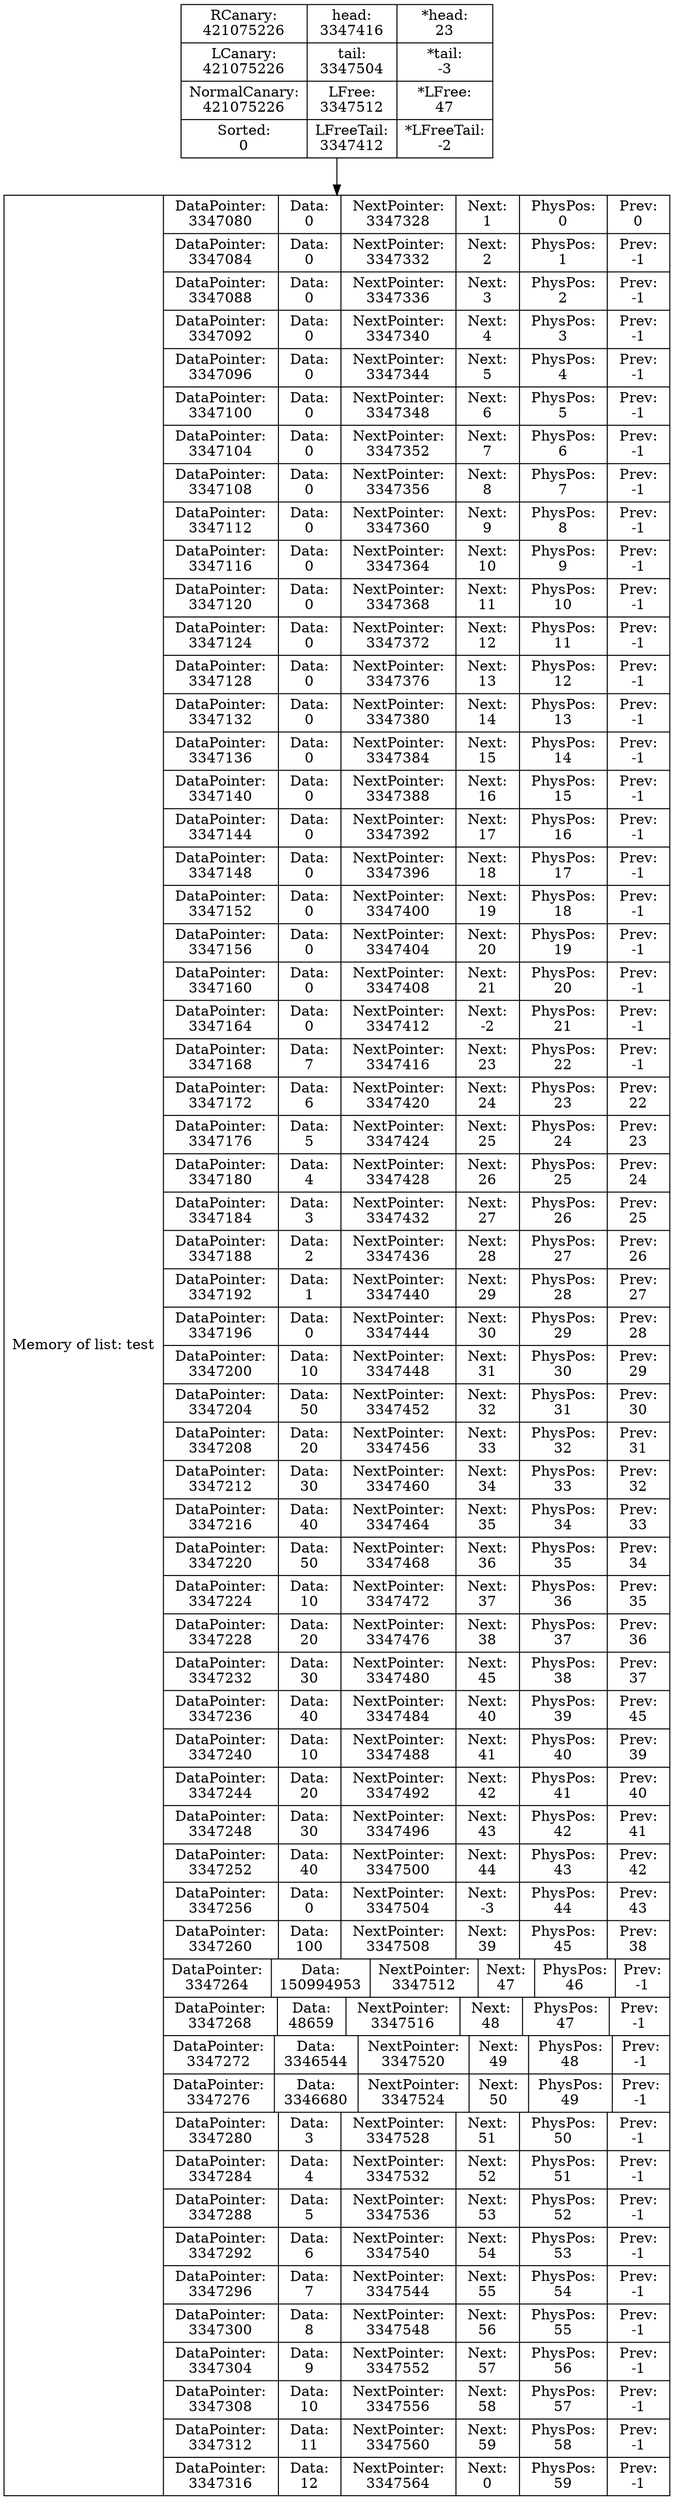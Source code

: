 digraph G{
data [shape=record,label="{Memory of list: test} | {{DataPointer:\n3347080 | Data:\n0 | NextPointer:\n3347328 | Next:\n1 | PhysPos:\n0 | Prev:\n0}
| {DataPointer:\n3347084 | Data:\n0 | NextPointer:\n3347332 | Next:\n2 | PhysPos:\n1 | Prev:\n-1}
| {DataPointer:\n3347088 | Data:\n0 | NextPointer:\n3347336 | Next:\n3 | PhysPos:\n2 | Prev:\n-1}
| {DataPointer:\n3347092 | Data:\n0 | NextPointer:\n3347340 | Next:\n4 | PhysPos:\n3 | Prev:\n-1}
| {DataPointer:\n3347096 | Data:\n0 | NextPointer:\n3347344 | Next:\n5 | PhysPos:\n4 | Prev:\n-1}
| {DataPointer:\n3347100 | Data:\n0 | NextPointer:\n3347348 | Next:\n6 | PhysPos:\n5 | Prev:\n-1}
| {DataPointer:\n3347104 | Data:\n0 | NextPointer:\n3347352 | Next:\n7 | PhysPos:\n6 | Prev:\n-1}
| {DataPointer:\n3347108 | Data:\n0 | NextPointer:\n3347356 | Next:\n8 | PhysPos:\n7 | Prev:\n-1}
| {DataPointer:\n3347112 | Data:\n0 | NextPointer:\n3347360 | Next:\n9 | PhysPos:\n8 | Prev:\n-1}
| {DataPointer:\n3347116 | Data:\n0 | NextPointer:\n3347364 | Next:\n10 | PhysPos:\n9 | Prev:\n-1}
| {DataPointer:\n3347120 | Data:\n0 | NextPointer:\n3347368 | Next:\n11 | PhysPos:\n10 | Prev:\n-1}
| {DataPointer:\n3347124 | Data:\n0 | NextPointer:\n3347372 | Next:\n12 | PhysPos:\n11 | Prev:\n-1}
| {DataPointer:\n3347128 | Data:\n0 | NextPointer:\n3347376 | Next:\n13 | PhysPos:\n12 | Prev:\n-1}
| {DataPointer:\n3347132 | Data:\n0 | NextPointer:\n3347380 | Next:\n14 | PhysPos:\n13 | Prev:\n-1}
| {DataPointer:\n3347136 | Data:\n0 | NextPointer:\n3347384 | Next:\n15 | PhysPos:\n14 | Prev:\n-1}
| {DataPointer:\n3347140 | Data:\n0 | NextPointer:\n3347388 | Next:\n16 | PhysPos:\n15 | Prev:\n-1}
| {DataPointer:\n3347144 | Data:\n0 | NextPointer:\n3347392 | Next:\n17 | PhysPos:\n16 | Prev:\n-1}
| {DataPointer:\n3347148 | Data:\n0 | NextPointer:\n3347396 | Next:\n18 | PhysPos:\n17 | Prev:\n-1}
| {DataPointer:\n3347152 | Data:\n0 | NextPointer:\n3347400 | Next:\n19 | PhysPos:\n18 | Prev:\n-1}
| {DataPointer:\n3347156 | Data:\n0 | NextPointer:\n3347404 | Next:\n20 | PhysPos:\n19 | Prev:\n-1}
| {DataPointer:\n3347160 | Data:\n0 | NextPointer:\n3347408 | Next:\n21 | PhysPos:\n20 | Prev:\n-1}
| {DataPointer:\n3347164 | Data:\n0 | NextPointer:\n3347412 | Next:\n-2 | PhysPos:\n21 | Prev:\n-1}
| {DataPointer:\n3347168 | Data:\n7 | NextPointer:\n3347416 | Next:\n23 | PhysPos:\n22 | Prev:\n-1}
| {DataPointer:\n3347172 | Data:\n6 | NextPointer:\n3347420 | Next:\n24 | PhysPos:\n23 | Prev:\n22}
| {DataPointer:\n3347176 | Data:\n5 | NextPointer:\n3347424 | Next:\n25 | PhysPos:\n24 | Prev:\n23}
| {DataPointer:\n3347180 | Data:\n4 | NextPointer:\n3347428 | Next:\n26 | PhysPos:\n25 | Prev:\n24}
| {DataPointer:\n3347184 | Data:\n3 | NextPointer:\n3347432 | Next:\n27 | PhysPos:\n26 | Prev:\n25}
| {DataPointer:\n3347188 | Data:\n2 | NextPointer:\n3347436 | Next:\n28 | PhysPos:\n27 | Prev:\n26}
| {DataPointer:\n3347192 | Data:\n1 | NextPointer:\n3347440 | Next:\n29 | PhysPos:\n28 | Prev:\n27}
| {DataPointer:\n3347196 | Data:\n0 | NextPointer:\n3347444 | Next:\n30 | PhysPos:\n29 | Prev:\n28}
| {DataPointer:\n3347200 | Data:\n10 | NextPointer:\n3347448 | Next:\n31 | PhysPos:\n30 | Prev:\n29}
| {DataPointer:\n3347204 | Data:\n50 | NextPointer:\n3347452 | Next:\n32 | PhysPos:\n31 | Prev:\n30}
| {DataPointer:\n3347208 | Data:\n20 | NextPointer:\n3347456 | Next:\n33 | PhysPos:\n32 | Prev:\n31}
| {DataPointer:\n3347212 | Data:\n30 | NextPointer:\n3347460 | Next:\n34 | PhysPos:\n33 | Prev:\n32}
| {DataPointer:\n3347216 | Data:\n40 | NextPointer:\n3347464 | Next:\n35 | PhysPos:\n34 | Prev:\n33}
| {DataPointer:\n3347220 | Data:\n50 | NextPointer:\n3347468 | Next:\n36 | PhysPos:\n35 | Prev:\n34}
| {DataPointer:\n3347224 | Data:\n10 | NextPointer:\n3347472 | Next:\n37 | PhysPos:\n36 | Prev:\n35}
| {DataPointer:\n3347228 | Data:\n20 | NextPointer:\n3347476 | Next:\n38 | PhysPos:\n37 | Prev:\n36}
| {DataPointer:\n3347232 | Data:\n30 | NextPointer:\n3347480 | Next:\n45 | PhysPos:\n38 | Prev:\n37}
| {DataPointer:\n3347236 | Data:\n40 | NextPointer:\n3347484 | Next:\n40 | PhysPos:\n39 | Prev:\n45}
| {DataPointer:\n3347240 | Data:\n10 | NextPointer:\n3347488 | Next:\n41 | PhysPos:\n40 | Prev:\n39}
| {DataPointer:\n3347244 | Data:\n20 | NextPointer:\n3347492 | Next:\n42 | PhysPos:\n41 | Prev:\n40}
| {DataPointer:\n3347248 | Data:\n30 | NextPointer:\n3347496 | Next:\n43 | PhysPos:\n42 | Prev:\n41}
| {DataPointer:\n3347252 | Data:\n40 | NextPointer:\n3347500 | Next:\n44 | PhysPos:\n43 | Prev:\n42}
| {DataPointer:\n3347256 | Data:\n0 | NextPointer:\n3347504 | Next:\n-3 | PhysPos:\n44 | Prev:\n43}
| {DataPointer:\n3347260 | Data:\n100 | NextPointer:\n3347508 | Next:\n39 | PhysPos:\n45 | Prev:\n38}
| {DataPointer:\n3347264 | Data:\n150994953 | NextPointer:\n3347512 | Next:\n47 | PhysPos:\n46 | Prev:\n-1}
| {DataPointer:\n3347268 | Data:\n48659 | NextPointer:\n3347516 | Next:\n48 | PhysPos:\n47 | Prev:\n-1}
| {DataPointer:\n3347272 | Data:\n3346544 | NextPointer:\n3347520 | Next:\n49 | PhysPos:\n48 | Prev:\n-1}
| {DataPointer:\n3347276 | Data:\n3346680 | NextPointer:\n3347524 | Next:\n50 | PhysPos:\n49 | Prev:\n-1}
| {DataPointer:\n3347280 | Data:\n3 | NextPointer:\n3347528 | Next:\n51 | PhysPos:\n50 | Prev:\n-1}
| {DataPointer:\n3347284 | Data:\n4 | NextPointer:\n3347532 | Next:\n52 | PhysPos:\n51 | Prev:\n-1}
| {DataPointer:\n3347288 | Data:\n5 | NextPointer:\n3347536 | Next:\n53 | PhysPos:\n52 | Prev:\n-1}
| {DataPointer:\n3347292 | Data:\n6 | NextPointer:\n3347540 | Next:\n54 | PhysPos:\n53 | Prev:\n-1}
| {DataPointer:\n3347296 | Data:\n7 | NextPointer:\n3347544 | Next:\n55 | PhysPos:\n54 | Prev:\n-1}
| {DataPointer:\n3347300 | Data:\n8 | NextPointer:\n3347548 | Next:\n56 | PhysPos:\n55 | Prev:\n-1}
| {DataPointer:\n3347304 | Data:\n9 | NextPointer:\n3347552 | Next:\n57 | PhysPos:\n56 | Prev:\n-1}
| {DataPointer:\n3347308 | Data:\n10 | NextPointer:\n3347556 | Next:\n58 | PhysPos:\n57 | Prev:\n-1}
| {DataPointer:\n3347312 | Data:\n11 | NextPointer:\n3347560 | Next:\n59 | PhysPos:\n58 | Prev:\n-1}
| {DataPointer:\n3347316 | Data:\n12 | NextPointer:\n3347564 | Next:\n0 | PhysPos:\n59 | Prev:\n-1}
}"];
Shild [shape=record,label="{ RCanary:\n421075226 | LCanary:\n421075226  | NormalCanary:\n421075226 | Sorted:\n0 } | { head:\n3347416 | tail:\n3347504 | LFree:\n3347512 | LFreeTail:\n3347412} | { *head:\n23 | *tail:\n-3 | *LFree:\n47 | *LFreeTail:\n-2}"];
Shild->data
}
